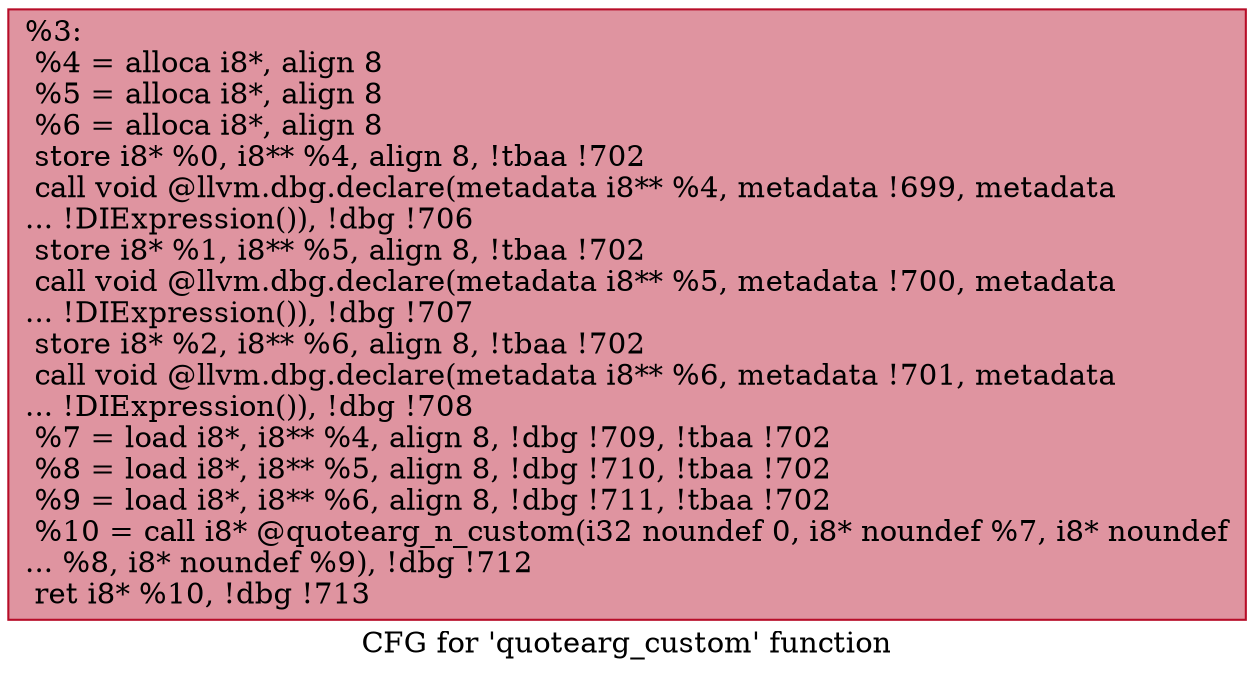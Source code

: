 digraph "CFG for 'quotearg_custom' function" {
	label="CFG for 'quotearg_custom' function";

	Node0x18a97f0 [shape=record,color="#b70d28ff", style=filled, fillcolor="#b70d2870",label="{%3:\l  %4 = alloca i8*, align 8\l  %5 = alloca i8*, align 8\l  %6 = alloca i8*, align 8\l  store i8* %0, i8** %4, align 8, !tbaa !702\l  call void @llvm.dbg.declare(metadata i8** %4, metadata !699, metadata\l... !DIExpression()), !dbg !706\l  store i8* %1, i8** %5, align 8, !tbaa !702\l  call void @llvm.dbg.declare(metadata i8** %5, metadata !700, metadata\l... !DIExpression()), !dbg !707\l  store i8* %2, i8** %6, align 8, !tbaa !702\l  call void @llvm.dbg.declare(metadata i8** %6, metadata !701, metadata\l... !DIExpression()), !dbg !708\l  %7 = load i8*, i8** %4, align 8, !dbg !709, !tbaa !702\l  %8 = load i8*, i8** %5, align 8, !dbg !710, !tbaa !702\l  %9 = load i8*, i8** %6, align 8, !dbg !711, !tbaa !702\l  %10 = call i8* @quotearg_n_custom(i32 noundef 0, i8* noundef %7, i8* noundef\l... %8, i8* noundef %9), !dbg !712\l  ret i8* %10, !dbg !713\l}"];
}
